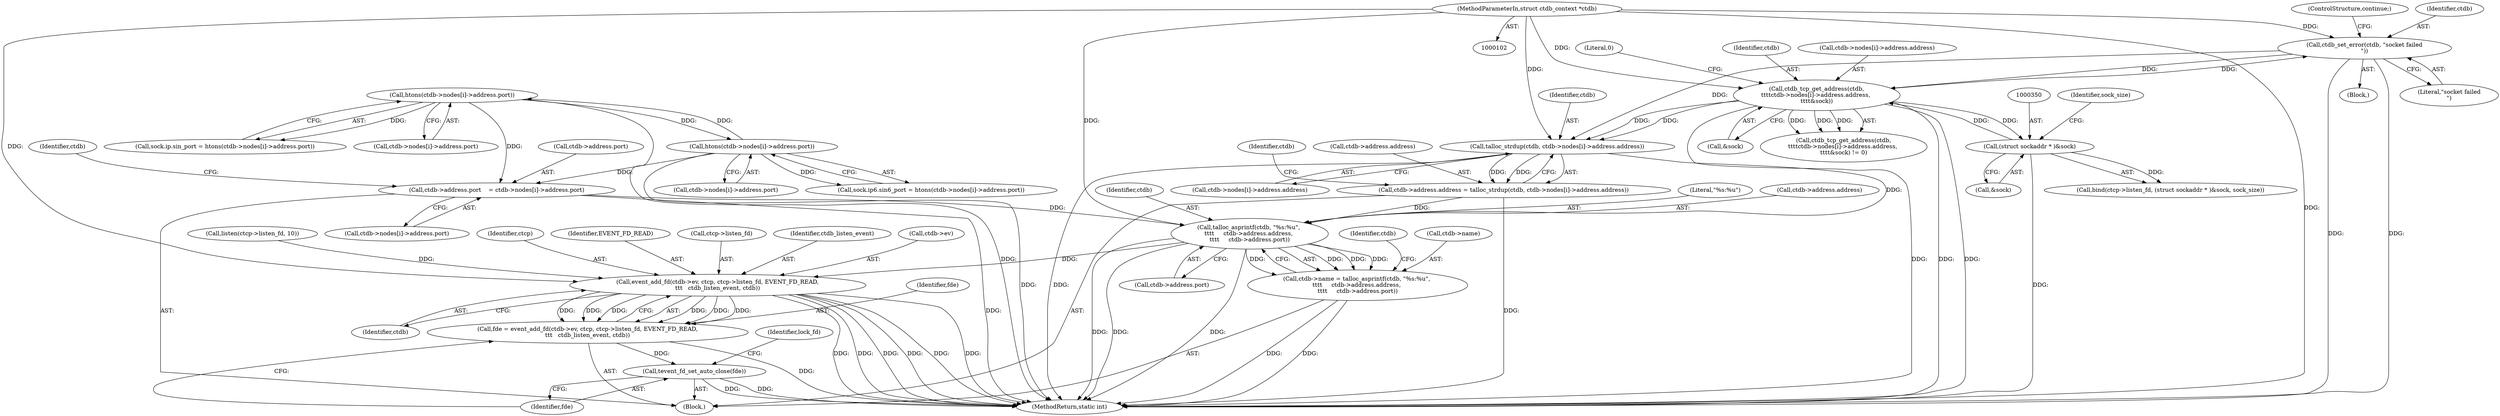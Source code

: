 digraph "0_samba_b9b9f6738fba5c32e87cb9c36b358355b444fb9b@API" {
"1000411" [label="(Call,talloc_asprintf(ctdb, \"%s:%u\", \n\t\t\t\t     ctdb->address.address, \n\t\t\t\t     ctdb->address.port))"];
"1000381" [label="(Call,talloc_strdup(ctdb, ctdb->nodes[i]->address.address))"];
"1000323" [label="(Call,ctdb_set_error(ctdb, \"socket failed\n\"))"];
"1000223" [label="(Call,ctdb_tcp_get_address(ctdb,\n\t\t\t\tctdb->nodes[i]->address.address, \n\t\t\t\t&sock))"];
"1000103" [label="(MethodParameterIn,struct ctdb_context *ctdb)"];
"1000349" [label="(Call,(struct sockaddr * )&sock)"];
"1000375" [label="(Call,ctdb->address.address = talloc_strdup(ctdb, ctdb->nodes[i]->address.address))"];
"1000392" [label="(Call,ctdb->address.port    = ctdb->nodes[i]->address.port)"];
"1000253" [label="(Call,htons(ctdb->nodes[i]->address.port))"];
"1000277" [label="(Call,htons(ctdb->nodes[i]->address.port))"];
"1000407" [label="(Call,ctdb->name = talloc_asprintf(ctdb, \"%s:%u\", \n\t\t\t\t     ctdb->address.address, \n\t\t\t\t     ctdb->address.port))"];
"1000467" [label="(Call,event_add_fd(ctdb->ev, ctcp, ctcp->listen_fd, EVENT_FD_READ,\n\t\t\t   ctdb_listen_event, ctdb))"];
"1000465" [label="(Call,fde = event_add_fd(ctdb->ev, ctcp, ctcp->listen_fd, EVENT_FD_READ,\n\t\t\t   ctdb_listen_event, ctdb))"];
"1000478" [label="(Call,tevent_fd_set_auto_close(fde))"];
"1000349" [label="(Call,(struct sockaddr * )&sock)"];
"1000500" [label="(MethodReturn,static int)"];
"1000234" [label="(Call,&sock)"];
"1000411" [label="(Call,talloc_asprintf(ctdb, \"%s:%u\", \n\t\t\t\t     ctdb->address.address, \n\t\t\t\t     ctdb->address.port))"];
"1000375" [label="(Call,ctdb->address.address = talloc_strdup(ctdb, ctdb->nodes[i]->address.address))"];
"1000467" [label="(Call,event_add_fd(ctdb->ev, ctcp, ctcp->listen_fd, EVENT_FD_READ,\n\t\t\t   ctdb_listen_event, ctdb))"];
"1000414" [label="(Call,ctdb->address.address)"];
"1000412" [label="(Identifier,ctdb)"];
"1000222" [label="(Call,ctdb_tcp_get_address(ctdb,\n\t\t\t\tctdb->nodes[i]->address.address, \n\t\t\t\t&sock) != 0)"];
"1000472" [label="(Call,ctcp->listen_fd)"];
"1000398" [label="(Call,ctdb->nodes[i]->address.port)"];
"1000254" [label="(Call,ctdb->nodes[i]->address.port)"];
"1000468" [label="(Call,ctdb->ev)"];
"1000323" [label="(Call,ctdb_set_error(ctdb, \"socket failed\n\"))"];
"1000326" [label="(ControlStructure,continue;)"];
"1000466" [label="(Identifier,fde)"];
"1000393" [label="(Call,ctdb->address.port)"];
"1000479" [label="(Identifier,fde)"];
"1000353" [label="(Identifier,sock_size)"];
"1000381" [label="(Call,talloc_strdup(ctdb, ctdb->nodes[i]->address.address))"];
"1000419" [label="(Call,ctdb->address.port)"];
"1000345" [label="(Call,bind(ctcp->listen_fd, (struct sockaddr * )&sock, sock_size))"];
"1000382" [label="(Identifier,ctdb)"];
"1000481" [label="(Identifier,lock_fd)"];
"1000324" [label="(Identifier,ctdb)"];
"1000426" [label="(Identifier,ctdb)"];
"1000456" [label="(Call,listen(ctcp->listen_fd, 10))"];
"1000478" [label="(Call,tevent_fd_set_auto_close(fde))"];
"1000223" [label="(Call,ctdb_tcp_get_address(ctdb,\n\t\t\t\tctdb->nodes[i]->address.address, \n\t\t\t\t&sock))"];
"1000322" [label="(Block,)"];
"1000465" [label="(Call,fde = event_add_fd(ctdb->ev, ctcp, ctcp->listen_fd, EVENT_FD_READ,\n\t\t\t   ctdb_listen_event, ctdb))"];
"1000477" [label="(Identifier,ctdb)"];
"1000408" [label="(Call,ctdb->name)"];
"1000225" [label="(Call,ctdb->nodes[i]->address.address)"];
"1000409" [label="(Identifier,ctdb)"];
"1000236" [label="(Literal,0)"];
"1000271" [label="(Call,sock.ip6.sin6_port = htons(ctdb->nodes[i]->address.port))"];
"1000277" [label="(Call,htons(ctdb->nodes[i]->address.port))"];
"1000104" [label="(Block,)"];
"1000278" [label="(Call,ctdb->nodes[i]->address.port)"];
"1000395" [label="(Identifier,ctdb)"];
"1000247" [label="(Call,sock.ip.sin_port = htons(ctdb->nodes[i]->address.port))"];
"1000407" [label="(Call,ctdb->name = talloc_asprintf(ctdb, \"%s:%u\", \n\t\t\t\t     ctdb->address.address, \n\t\t\t\t     ctdb->address.port))"];
"1000413" [label="(Literal,\"%s:%u\")"];
"1000325" [label="(Literal,\"socket failed\n\")"];
"1000253" [label="(Call,htons(ctdb->nodes[i]->address.port))"];
"1000476" [label="(Identifier,ctdb_listen_event)"];
"1000471" [label="(Identifier,ctcp)"];
"1000224" [label="(Identifier,ctdb)"];
"1000392" [label="(Call,ctdb->address.port    = ctdb->nodes[i]->address.port)"];
"1000475" [label="(Identifier,EVENT_FD_READ)"];
"1000103" [label="(MethodParameterIn,struct ctdb_context *ctdb)"];
"1000383" [label="(Call,ctdb->nodes[i]->address.address)"];
"1000376" [label="(Call,ctdb->address.address)"];
"1000351" [label="(Call,&sock)"];
"1000411" -> "1000407"  [label="AST: "];
"1000411" -> "1000419"  [label="CFG: "];
"1000412" -> "1000411"  [label="AST: "];
"1000413" -> "1000411"  [label="AST: "];
"1000414" -> "1000411"  [label="AST: "];
"1000419" -> "1000411"  [label="AST: "];
"1000407" -> "1000411"  [label="CFG: "];
"1000411" -> "1000500"  [label="DDG: "];
"1000411" -> "1000500"  [label="DDG: "];
"1000411" -> "1000500"  [label="DDG: "];
"1000411" -> "1000407"  [label="DDG: "];
"1000411" -> "1000407"  [label="DDG: "];
"1000411" -> "1000407"  [label="DDG: "];
"1000411" -> "1000407"  [label="DDG: "];
"1000381" -> "1000411"  [label="DDG: "];
"1000103" -> "1000411"  [label="DDG: "];
"1000375" -> "1000411"  [label="DDG: "];
"1000392" -> "1000411"  [label="DDG: "];
"1000411" -> "1000467"  [label="DDG: "];
"1000381" -> "1000375"  [label="AST: "];
"1000381" -> "1000383"  [label="CFG: "];
"1000382" -> "1000381"  [label="AST: "];
"1000383" -> "1000381"  [label="AST: "];
"1000375" -> "1000381"  [label="CFG: "];
"1000381" -> "1000500"  [label="DDG: "];
"1000381" -> "1000375"  [label="DDG: "];
"1000381" -> "1000375"  [label="DDG: "];
"1000323" -> "1000381"  [label="DDG: "];
"1000223" -> "1000381"  [label="DDG: "];
"1000223" -> "1000381"  [label="DDG: "];
"1000103" -> "1000381"  [label="DDG: "];
"1000323" -> "1000322"  [label="AST: "];
"1000323" -> "1000325"  [label="CFG: "];
"1000324" -> "1000323"  [label="AST: "];
"1000325" -> "1000323"  [label="AST: "];
"1000326" -> "1000323"  [label="CFG: "];
"1000323" -> "1000500"  [label="DDG: "];
"1000323" -> "1000500"  [label="DDG: "];
"1000323" -> "1000223"  [label="DDG: "];
"1000223" -> "1000323"  [label="DDG: "];
"1000103" -> "1000323"  [label="DDG: "];
"1000223" -> "1000222"  [label="AST: "];
"1000223" -> "1000234"  [label="CFG: "];
"1000224" -> "1000223"  [label="AST: "];
"1000225" -> "1000223"  [label="AST: "];
"1000234" -> "1000223"  [label="AST: "];
"1000236" -> "1000223"  [label="CFG: "];
"1000223" -> "1000500"  [label="DDG: "];
"1000223" -> "1000500"  [label="DDG: "];
"1000223" -> "1000500"  [label="DDG: "];
"1000223" -> "1000222"  [label="DDG: "];
"1000223" -> "1000222"  [label="DDG: "];
"1000223" -> "1000222"  [label="DDG: "];
"1000103" -> "1000223"  [label="DDG: "];
"1000349" -> "1000223"  [label="DDG: "];
"1000223" -> "1000349"  [label="DDG: "];
"1000103" -> "1000102"  [label="AST: "];
"1000103" -> "1000500"  [label="DDG: "];
"1000103" -> "1000467"  [label="DDG: "];
"1000349" -> "1000345"  [label="AST: "];
"1000349" -> "1000351"  [label="CFG: "];
"1000350" -> "1000349"  [label="AST: "];
"1000351" -> "1000349"  [label="AST: "];
"1000353" -> "1000349"  [label="CFG: "];
"1000349" -> "1000500"  [label="DDG: "];
"1000349" -> "1000345"  [label="DDG: "];
"1000375" -> "1000104"  [label="AST: "];
"1000376" -> "1000375"  [label="AST: "];
"1000395" -> "1000375"  [label="CFG: "];
"1000375" -> "1000500"  [label="DDG: "];
"1000392" -> "1000104"  [label="AST: "];
"1000392" -> "1000398"  [label="CFG: "];
"1000393" -> "1000392"  [label="AST: "];
"1000398" -> "1000392"  [label="AST: "];
"1000409" -> "1000392"  [label="CFG: "];
"1000392" -> "1000500"  [label="DDG: "];
"1000253" -> "1000392"  [label="DDG: "];
"1000277" -> "1000392"  [label="DDG: "];
"1000253" -> "1000247"  [label="AST: "];
"1000253" -> "1000254"  [label="CFG: "];
"1000254" -> "1000253"  [label="AST: "];
"1000247" -> "1000253"  [label="CFG: "];
"1000253" -> "1000500"  [label="DDG: "];
"1000253" -> "1000247"  [label="DDG: "];
"1000277" -> "1000253"  [label="DDG: "];
"1000253" -> "1000277"  [label="DDG: "];
"1000277" -> "1000271"  [label="AST: "];
"1000277" -> "1000278"  [label="CFG: "];
"1000278" -> "1000277"  [label="AST: "];
"1000271" -> "1000277"  [label="CFG: "];
"1000277" -> "1000500"  [label="DDG: "];
"1000277" -> "1000271"  [label="DDG: "];
"1000407" -> "1000104"  [label="AST: "];
"1000408" -> "1000407"  [label="AST: "];
"1000426" -> "1000407"  [label="CFG: "];
"1000407" -> "1000500"  [label="DDG: "];
"1000407" -> "1000500"  [label="DDG: "];
"1000467" -> "1000465"  [label="AST: "];
"1000467" -> "1000477"  [label="CFG: "];
"1000468" -> "1000467"  [label="AST: "];
"1000471" -> "1000467"  [label="AST: "];
"1000472" -> "1000467"  [label="AST: "];
"1000475" -> "1000467"  [label="AST: "];
"1000476" -> "1000467"  [label="AST: "];
"1000477" -> "1000467"  [label="AST: "];
"1000465" -> "1000467"  [label="CFG: "];
"1000467" -> "1000500"  [label="DDG: "];
"1000467" -> "1000500"  [label="DDG: "];
"1000467" -> "1000500"  [label="DDG: "];
"1000467" -> "1000500"  [label="DDG: "];
"1000467" -> "1000500"  [label="DDG: "];
"1000467" -> "1000500"  [label="DDG: "];
"1000467" -> "1000465"  [label="DDG: "];
"1000467" -> "1000465"  [label="DDG: "];
"1000467" -> "1000465"  [label="DDG: "];
"1000467" -> "1000465"  [label="DDG: "];
"1000467" -> "1000465"  [label="DDG: "];
"1000467" -> "1000465"  [label="DDG: "];
"1000456" -> "1000467"  [label="DDG: "];
"1000465" -> "1000104"  [label="AST: "];
"1000466" -> "1000465"  [label="AST: "];
"1000479" -> "1000465"  [label="CFG: "];
"1000465" -> "1000500"  [label="DDG: "];
"1000465" -> "1000478"  [label="DDG: "];
"1000478" -> "1000104"  [label="AST: "];
"1000478" -> "1000479"  [label="CFG: "];
"1000479" -> "1000478"  [label="AST: "];
"1000481" -> "1000478"  [label="CFG: "];
"1000478" -> "1000500"  [label="DDG: "];
"1000478" -> "1000500"  [label="DDG: "];
}
